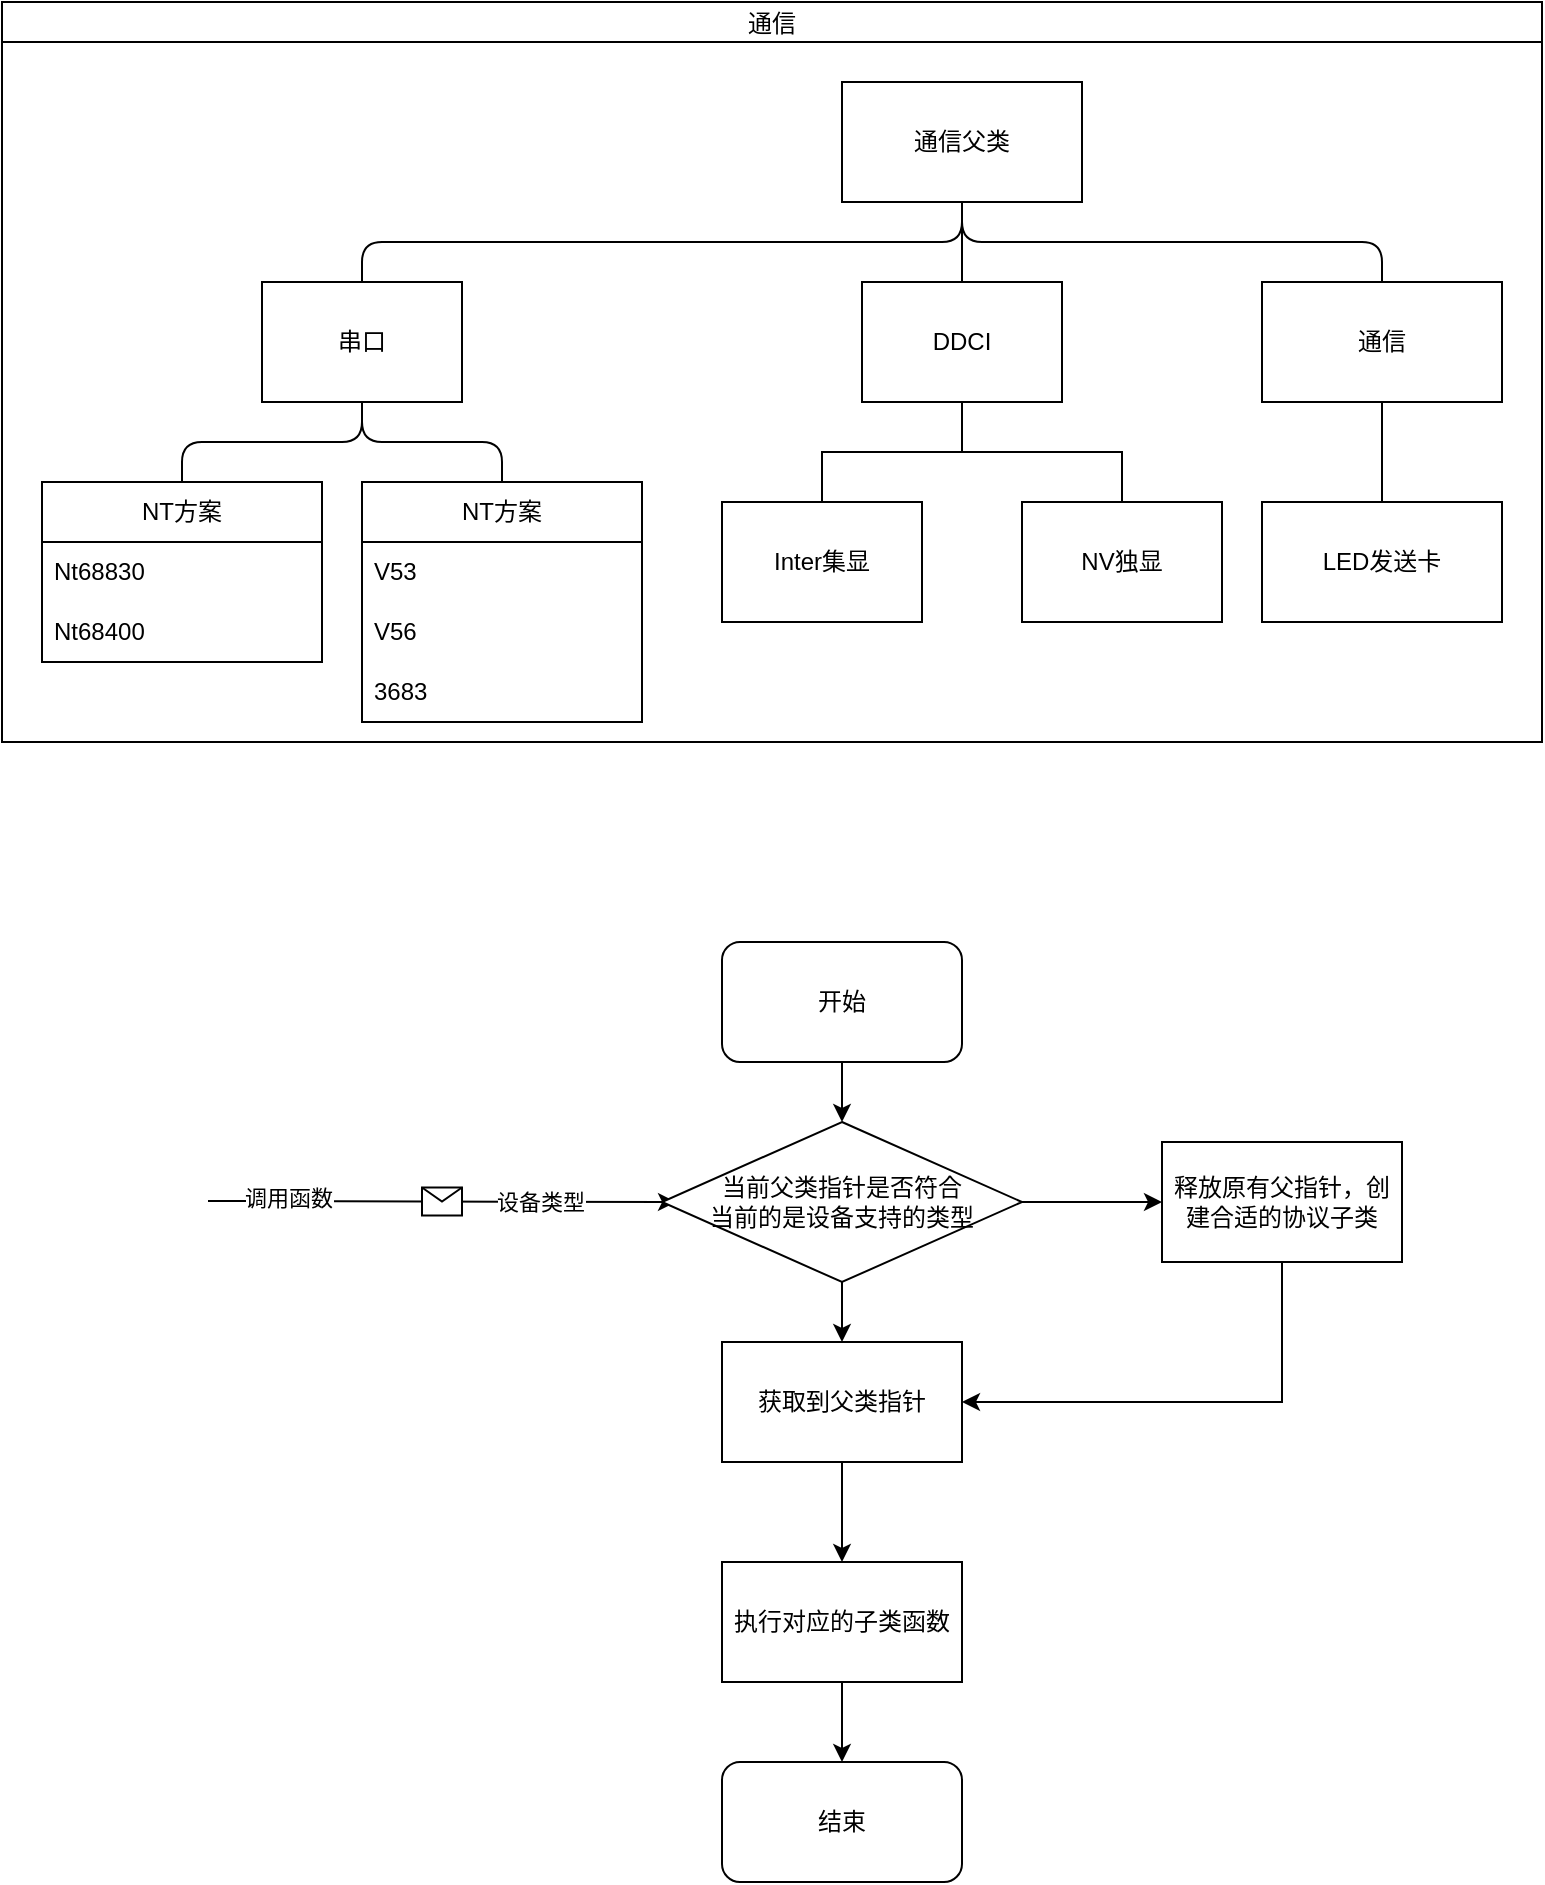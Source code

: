 <mxfile>
    <diagram id="qTo16mJsvIn5OLG0RqPF" name="第 1 页">
        <mxGraphModel dx="2400" dy="1903" grid="1" gridSize="10" guides="1" tooltips="1" connect="1" arrows="1" fold="1" page="1" pageScale="1" pageWidth="827" pageHeight="1169" math="0" shadow="0">
            <root>
                <mxCell id="0"/>
                <mxCell id="1" parent="0"/>
                <mxCell id="5" value="通信" style="swimlane;startSize=20;horizontal=1;containerType=tree;newEdgeStyle={&quot;edgeStyle&quot;:&quot;elbowEdgeStyle&quot;,&quot;startArrow&quot;:&quot;none&quot;,&quot;endArrow&quot;:&quot;none&quot;};fontStyle=0" vertex="1" parent="1">
                    <mxGeometry x="-1610" y="-1070" width="770" height="370" as="geometry"/>
                </mxCell>
                <mxCell id="6" value="" style="edgeStyle=elbowEdgeStyle;elbow=vertical;sourcePerimeterSpacing=0;targetPerimeterSpacing=0;startArrow=none;endArrow=none;rounded=1;" edge="1" parent="5" source="8" target="9">
                    <mxGeometry relative="1" as="geometry"/>
                </mxCell>
                <mxCell id="7" value="" style="edgeStyle=elbowEdgeStyle;elbow=vertical;sourcePerimeterSpacing=0;targetPerimeterSpacing=0;startArrow=none;endArrow=none;rounded=0;curved=0;" edge="1" parent="5" source="8" target="10">
                    <mxGeometry relative="1" as="geometry"/>
                </mxCell>
                <UserObject label="通信父类" treeRoot="1" id="8">
                    <mxCell style="whiteSpace=wrap;html=1;align=center;treeFolding=1;treeMoving=1;newEdgeStyle={&quot;edgeStyle&quot;:&quot;elbowEdgeStyle&quot;,&quot;startArrow&quot;:&quot;none&quot;,&quot;endArrow&quot;:&quot;none&quot;};" vertex="1" parent="5">
                        <mxGeometry x="420" y="40" width="120" height="60" as="geometry"/>
                    </mxCell>
                </UserObject>
                <mxCell id="9" value="串口" style="whiteSpace=wrap;html=1;align=center;verticalAlign=middle;treeFolding=1;treeMoving=1;newEdgeStyle={&quot;edgeStyle&quot;:&quot;elbowEdgeStyle&quot;,&quot;startArrow&quot;:&quot;none&quot;,&quot;endArrow&quot;:&quot;none&quot;};" vertex="1" parent="5">
                    <mxGeometry x="130" y="140" width="100" height="60" as="geometry"/>
                </mxCell>
                <mxCell id="10" value="DDCI" style="whiteSpace=wrap;html=1;align=center;verticalAlign=middle;treeFolding=1;treeMoving=1;newEdgeStyle={&quot;edgeStyle&quot;:&quot;elbowEdgeStyle&quot;,&quot;startArrow&quot;:&quot;none&quot;,&quot;endArrow&quot;:&quot;none&quot;};" vertex="1" parent="5">
                    <mxGeometry x="430" y="140" width="100" height="60" as="geometry"/>
                </mxCell>
                <mxCell id="25" value="" style="edgeStyle=elbowEdgeStyle;html=1;elbow=vertical;startArrow=none;endArrow=none;" edge="1" source="8" target="26" parent="5">
                    <mxGeometry relative="1" as="geometry"/>
                </mxCell>
                <UserObject label="通信" treeRoot="1" id="26">
                    <mxCell style="whiteSpace=wrap;html=1;align=center;treeFolding=1;treeMoving=1;newEdgeStyle={&quot;edgeStyle&quot;:&quot;elbowEdgeStyle&quot;,&quot;startArrow&quot;:&quot;none&quot;,&quot;endArrow&quot;:&quot;none&quot;};" vertex="1" parent="5">
                        <mxGeometry x="630" y="140" width="120" height="60" as="geometry"/>
                    </mxCell>
                </UserObject>
                <mxCell id="31" value="NT方案" style="swimlane;fontStyle=0;childLayout=stackLayout;horizontal=1;startSize=30;horizontalStack=0;resizeParent=1;resizeParentMax=0;resizeLast=0;collapsible=1;marginBottom=0;whiteSpace=wrap;html=1;" vertex="1" parent="5">
                    <mxGeometry x="20" y="240" width="140" height="90" as="geometry"/>
                </mxCell>
                <mxCell id="32" value="Nt68830" style="text;strokeColor=none;fillColor=none;align=left;verticalAlign=middle;spacingLeft=4;spacingRight=4;overflow=hidden;points=[[0,0.5],[1,0.5]];portConstraint=eastwest;rotatable=0;whiteSpace=wrap;html=1;" vertex="1" parent="31">
                    <mxGeometry y="30" width="140" height="30" as="geometry"/>
                </mxCell>
                <mxCell id="33" value="Nt68400" style="text;strokeColor=none;fillColor=none;align=left;verticalAlign=middle;spacingLeft=4;spacingRight=4;overflow=hidden;points=[[0,0.5],[1,0.5]];portConstraint=eastwest;rotatable=0;whiteSpace=wrap;html=1;" vertex="1" parent="31">
                    <mxGeometry y="60" width="140" height="30" as="geometry"/>
                </mxCell>
                <mxCell id="36" value="" style="edgeStyle=elbowEdgeStyle;elbow=vertical;sourcePerimeterSpacing=0;targetPerimeterSpacing=0;startArrow=none;endArrow=none;rounded=1;" edge="1" target="31" source="9" parent="5">
                    <mxGeometry relative="1" as="geometry">
                        <mxPoint x="-1310" y="-970" as="sourcePoint"/>
                    </mxGeometry>
                </mxCell>
                <mxCell id="40" value="" style="edgeStyle=elbowEdgeStyle;html=1;elbow=vertical;startArrow=none;endArrow=none;" edge="1" target="41" source="26" parent="5">
                    <mxGeometry relative="1" as="geometry">
                        <mxPoint x="-1160" y="-970" as="sourcePoint"/>
                    </mxGeometry>
                </mxCell>
                <UserObject label="LED发送卡" treeRoot="1" id="41">
                    <mxCell style="whiteSpace=wrap;html=1;align=center;treeFolding=1;treeMoving=1;newEdgeStyle={&quot;edgeStyle&quot;:&quot;elbowEdgeStyle&quot;,&quot;startArrow&quot;:&quot;none&quot;,&quot;endArrow&quot;:&quot;none&quot;};" vertex="1" parent="5">
                        <mxGeometry x="630" y="250" width="120" height="60" as="geometry"/>
                    </mxCell>
                </UserObject>
                <mxCell id="43" value="" style="edgeStyle=elbowEdgeStyle;elbow=vertical;sourcePerimeterSpacing=0;targetPerimeterSpacing=0;startArrow=none;endArrow=none;rounded=0;curved=0;" edge="1" target="44" source="10" parent="5">
                    <mxGeometry relative="1" as="geometry">
                        <mxPoint x="-1160" y="-970" as="sourcePoint"/>
                    </mxGeometry>
                </mxCell>
                <mxCell id="44" value="Inter集显" style="whiteSpace=wrap;html=1;align=center;verticalAlign=middle;treeFolding=1;treeMoving=1;newEdgeStyle={&quot;edgeStyle&quot;:&quot;elbowEdgeStyle&quot;,&quot;startArrow&quot;:&quot;none&quot;,&quot;endArrow&quot;:&quot;none&quot;};" vertex="1" parent="5">
                    <mxGeometry x="360" y="250" width="100" height="60" as="geometry"/>
                </mxCell>
                <mxCell id="48" value="" style="edgeStyle=elbowEdgeStyle;elbow=vertical;sourcePerimeterSpacing=0;targetPerimeterSpacing=0;startArrow=none;endArrow=none;rounded=0;curved=0;" edge="1" target="49" source="10" parent="5">
                    <mxGeometry relative="1" as="geometry">
                        <mxPoint x="-1130" y="-970" as="sourcePoint"/>
                    </mxGeometry>
                </mxCell>
                <mxCell id="49" value="NV独显" style="whiteSpace=wrap;html=1;align=center;verticalAlign=middle;treeFolding=1;treeMoving=1;newEdgeStyle={&quot;edgeStyle&quot;:&quot;elbowEdgeStyle&quot;,&quot;startArrow&quot;:&quot;none&quot;,&quot;endArrow&quot;:&quot;none&quot;};" vertex="1" parent="5">
                    <mxGeometry x="510" y="250" width="100" height="60" as="geometry"/>
                </mxCell>
                <mxCell id="50" value="NT方案" style="swimlane;fontStyle=0;childLayout=stackLayout;horizontal=1;startSize=30;horizontalStack=0;resizeParent=1;resizeParentMax=0;resizeLast=0;collapsible=1;marginBottom=0;whiteSpace=wrap;html=1;" vertex="1" parent="5">
                    <mxGeometry x="180" y="240" width="140" height="120" as="geometry"/>
                </mxCell>
                <mxCell id="51" value="V53" style="text;strokeColor=none;fillColor=none;align=left;verticalAlign=middle;spacingLeft=4;spacingRight=4;overflow=hidden;points=[[0,0.5],[1,0.5]];portConstraint=eastwest;rotatable=0;whiteSpace=wrap;html=1;" vertex="1" parent="50">
                    <mxGeometry y="30" width="140" height="30" as="geometry"/>
                </mxCell>
                <mxCell id="52" value="V56" style="text;strokeColor=none;fillColor=none;align=left;verticalAlign=middle;spacingLeft=4;spacingRight=4;overflow=hidden;points=[[0,0.5],[1,0.5]];portConstraint=eastwest;rotatable=0;whiteSpace=wrap;html=1;" vertex="1" parent="50">
                    <mxGeometry y="60" width="140" height="30" as="geometry"/>
                </mxCell>
                <mxCell id="53" value="3683" style="text;strokeColor=none;fillColor=none;align=left;verticalAlign=middle;spacingLeft=4;spacingRight=4;overflow=hidden;points=[[0,0.5],[1,0.5]];portConstraint=eastwest;rotatable=0;whiteSpace=wrap;html=1;" vertex="1" parent="50">
                    <mxGeometry y="90" width="140" height="30" as="geometry"/>
                </mxCell>
                <mxCell id="54" value="" style="edgeStyle=elbowEdgeStyle;elbow=vertical;sourcePerimeterSpacing=0;targetPerimeterSpacing=0;startArrow=none;endArrow=none;rounded=1;entryX=0.5;entryY=0;entryDx=0;entryDy=0;" edge="1" target="50" source="9" parent="5">
                    <mxGeometry relative="1" as="geometry">
                        <mxPoint x="-1130" y="-970" as="sourcePoint"/>
                    </mxGeometry>
                </mxCell>
                <mxCell id="3" value="" style="endArrow=classic;html=1;entryX=0.039;entryY=0.5;entryDx=0;entryDy=0;entryPerimeter=0;" edge="1" parent="1" target="59">
                    <mxGeometry relative="1" as="geometry">
                        <mxPoint x="-1507" y="-470.5" as="sourcePoint"/>
                        <mxPoint x="-1307" y="-470.5" as="targetPoint"/>
                    </mxGeometry>
                </mxCell>
                <mxCell id="4" value="" style="shape=message;html=1;outlineConnect=0;" vertex="1" parent="3">
                    <mxGeometry width="20" height="14" relative="1" as="geometry">
                        <mxPoint x="-10" y="-7" as="offset"/>
                    </mxGeometry>
                </mxCell>
                <mxCell id="57" value="调用函数" style="edgeLabel;html=1;align=center;verticalAlign=middle;resizable=0;points=[];" vertex="1" connectable="0" parent="3">
                    <mxGeometry x="-0.66" y="2" relative="1" as="geometry">
                        <mxPoint as="offset"/>
                    </mxGeometry>
                </mxCell>
                <mxCell id="60" value="设备类型" style="edgeLabel;html=1;align=center;verticalAlign=middle;resizable=0;points=[];" vertex="1" connectable="0" parent="3">
                    <mxGeometry x="0.42" relative="1" as="geometry">
                        <mxPoint as="offset"/>
                    </mxGeometry>
                </mxCell>
                <mxCell id="63" value="" style="edgeStyle=none;rounded=1;html=1;" edge="1" parent="1" source="56" target="59">
                    <mxGeometry relative="1" as="geometry"/>
                </mxCell>
                <mxCell id="56" value="开始" style="rounded=1;whiteSpace=wrap;html=1;" vertex="1" parent="1">
                    <mxGeometry x="-1250" y="-600" width="120" height="60" as="geometry"/>
                </mxCell>
                <mxCell id="71" value="" style="edgeStyle=none;rounded=0;html=1;" edge="1" parent="1" source="58" target="69">
                    <mxGeometry relative="1" as="geometry"/>
                </mxCell>
                <mxCell id="58" value="获取到父类指针" style="rounded=0;whiteSpace=wrap;html=1;" vertex="1" parent="1">
                    <mxGeometry x="-1250" y="-400" width="120" height="60" as="geometry"/>
                </mxCell>
                <mxCell id="64" value="" style="edgeStyle=none;rounded=1;html=1;" edge="1" parent="1" source="59" target="58">
                    <mxGeometry relative="1" as="geometry"/>
                </mxCell>
                <mxCell id="65" style="edgeStyle=none;rounded=1;html=1;exitX=1;exitY=0.5;exitDx=0;exitDy=0;entryX=0;entryY=0.5;entryDx=0;entryDy=0;" edge="1" parent="1" source="59" target="61">
                    <mxGeometry relative="1" as="geometry"/>
                </mxCell>
                <mxCell id="59" value="当前父类指针是否符合&lt;br&gt;当前的是设备支持的类型" style="rhombus;whiteSpace=wrap;html=1;" vertex="1" parent="1">
                    <mxGeometry x="-1280" y="-510" width="180" height="80" as="geometry"/>
                </mxCell>
                <mxCell id="68" style="edgeStyle=none;rounded=0;html=1;entryX=1;entryY=0.5;entryDx=0;entryDy=0;" edge="1" parent="1" source="61" target="58">
                    <mxGeometry relative="1" as="geometry">
                        <Array as="points">
                            <mxPoint x="-970" y="-370"/>
                        </Array>
                    </mxGeometry>
                </mxCell>
                <mxCell id="61" value="释放原有父指针，创建合适的协议子类" style="rounded=0;whiteSpace=wrap;html=1;" vertex="1" parent="1">
                    <mxGeometry x="-1030" y="-500" width="120" height="60" as="geometry"/>
                </mxCell>
                <mxCell id="72" value="" style="edgeStyle=none;rounded=0;html=1;" edge="1" parent="1" source="69" target="70">
                    <mxGeometry relative="1" as="geometry"/>
                </mxCell>
                <mxCell id="69" value="执行对应的子类函数" style="rounded=0;whiteSpace=wrap;html=1;" vertex="1" parent="1">
                    <mxGeometry x="-1250" y="-290" width="120" height="60" as="geometry"/>
                </mxCell>
                <mxCell id="70" value="结束" style="rounded=1;whiteSpace=wrap;html=1;" vertex="1" parent="1">
                    <mxGeometry x="-1250" y="-190" width="120" height="60" as="geometry"/>
                </mxCell>
            </root>
        </mxGraphModel>
    </diagram>
</mxfile>